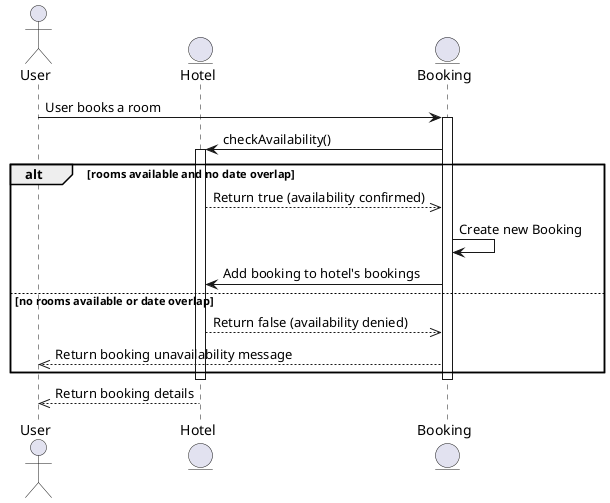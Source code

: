 @startuml Sequence Diagram

' Shows the interactions between User, Booking, and Hotel objects
' in the order that these interactions take place.

actor User
entity Hotel
entity Booking

User -> Booking: User books a room
activate Booking
Booking -> Hotel: checkAvailability()
activate Hotel
alt rooms available and no date overlap
  Hotel -->> Booking: Return true (availability confirmed)
  Booking -> Booking: Create new Booking
  Booking -> Hotel: Add booking to hotel's bookings
else no rooms available or date overlap
  Hotel -->> Booking: Return false (availability denied)
  Booking -->> User: Return booking unavailability message
end
deactivate Hotel
deactivate Booking

activate Hotel
Hotel -->> User: Return booking details
deactivate Hotel


@enduml
